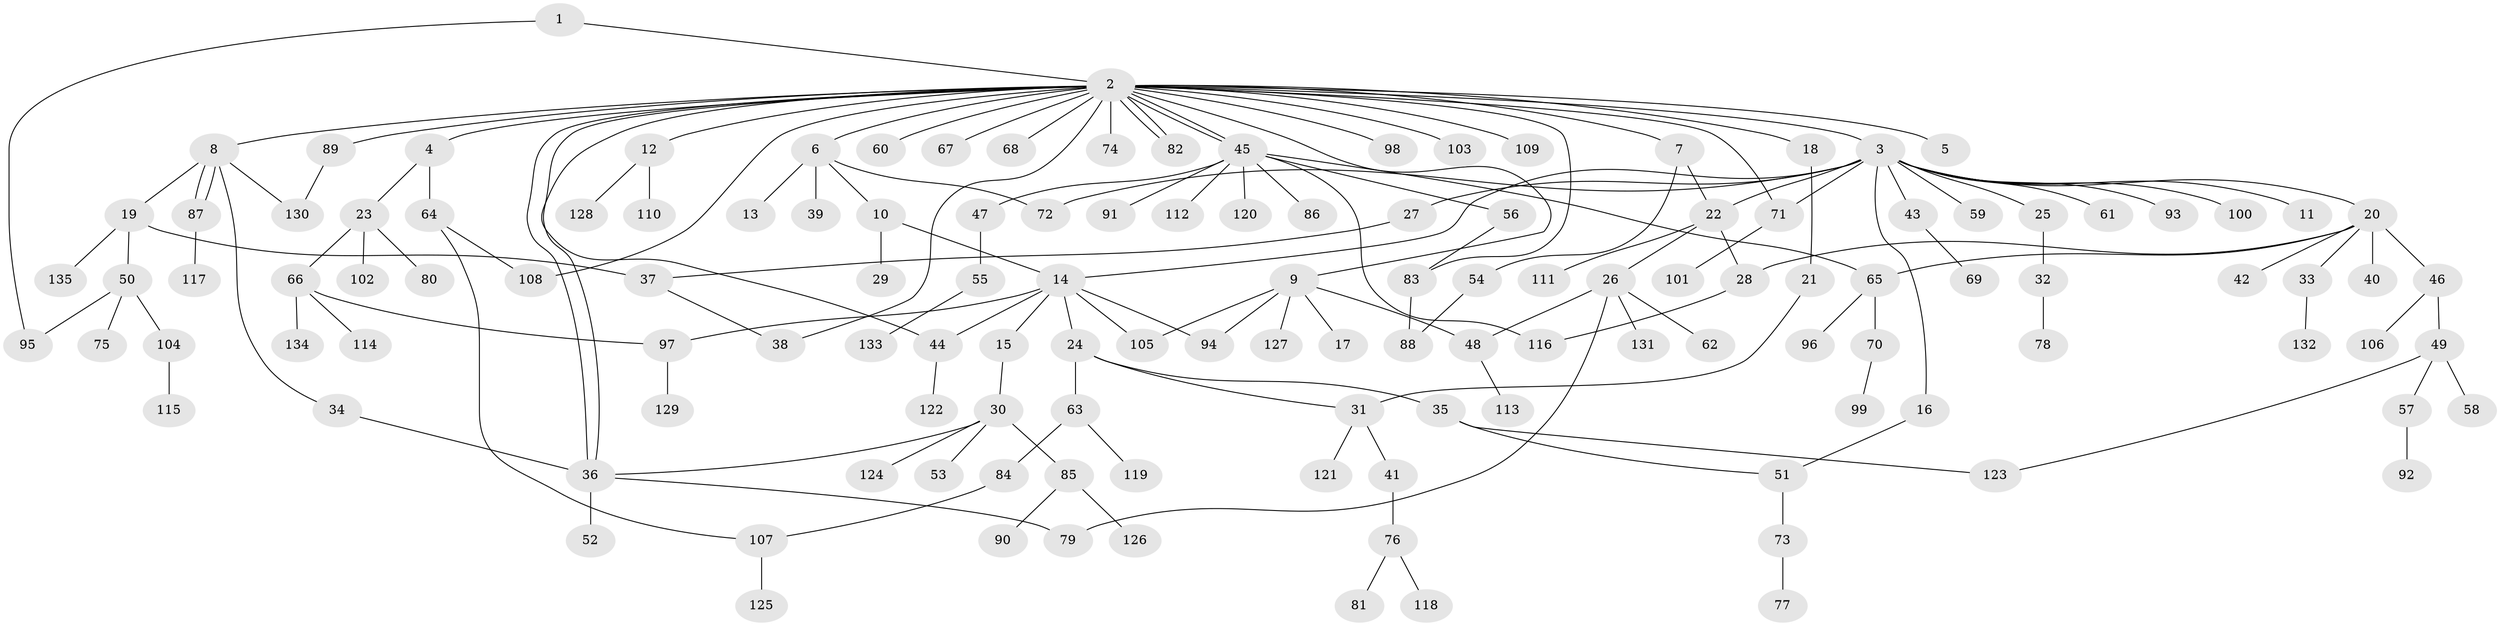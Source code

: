// Generated by graph-tools (version 1.1) at 2025/14/03/09/25 04:14:40]
// undirected, 135 vertices, 164 edges
graph export_dot {
graph [start="1"]
  node [color=gray90,style=filled];
  1;
  2;
  3;
  4;
  5;
  6;
  7;
  8;
  9;
  10;
  11;
  12;
  13;
  14;
  15;
  16;
  17;
  18;
  19;
  20;
  21;
  22;
  23;
  24;
  25;
  26;
  27;
  28;
  29;
  30;
  31;
  32;
  33;
  34;
  35;
  36;
  37;
  38;
  39;
  40;
  41;
  42;
  43;
  44;
  45;
  46;
  47;
  48;
  49;
  50;
  51;
  52;
  53;
  54;
  55;
  56;
  57;
  58;
  59;
  60;
  61;
  62;
  63;
  64;
  65;
  66;
  67;
  68;
  69;
  70;
  71;
  72;
  73;
  74;
  75;
  76;
  77;
  78;
  79;
  80;
  81;
  82;
  83;
  84;
  85;
  86;
  87;
  88;
  89;
  90;
  91;
  92;
  93;
  94;
  95;
  96;
  97;
  98;
  99;
  100;
  101;
  102;
  103;
  104;
  105;
  106;
  107;
  108;
  109;
  110;
  111;
  112;
  113;
  114;
  115;
  116;
  117;
  118;
  119;
  120;
  121;
  122;
  123;
  124;
  125;
  126;
  127;
  128;
  129;
  130;
  131;
  132;
  133;
  134;
  135;
  1 -- 2;
  1 -- 95;
  2 -- 3;
  2 -- 4;
  2 -- 5;
  2 -- 6;
  2 -- 7;
  2 -- 8;
  2 -- 9;
  2 -- 12;
  2 -- 18;
  2 -- 36;
  2 -- 36;
  2 -- 38;
  2 -- 44;
  2 -- 45;
  2 -- 45;
  2 -- 60;
  2 -- 67;
  2 -- 68;
  2 -- 71;
  2 -- 74;
  2 -- 82;
  2 -- 82;
  2 -- 83;
  2 -- 89;
  2 -- 98;
  2 -- 103;
  2 -- 108;
  2 -- 109;
  3 -- 11;
  3 -- 14;
  3 -- 16;
  3 -- 20;
  3 -- 22;
  3 -- 25;
  3 -- 27;
  3 -- 43;
  3 -- 59;
  3 -- 61;
  3 -- 71;
  3 -- 72;
  3 -- 93;
  3 -- 100;
  4 -- 23;
  4 -- 64;
  6 -- 10;
  6 -- 13;
  6 -- 39;
  6 -- 72;
  7 -- 22;
  7 -- 54;
  8 -- 19;
  8 -- 34;
  8 -- 87;
  8 -- 87;
  8 -- 130;
  9 -- 17;
  9 -- 48;
  9 -- 94;
  9 -- 105;
  9 -- 127;
  10 -- 14;
  10 -- 29;
  12 -- 110;
  12 -- 128;
  14 -- 15;
  14 -- 24;
  14 -- 44;
  14 -- 94;
  14 -- 97;
  14 -- 105;
  15 -- 30;
  16 -- 51;
  18 -- 21;
  19 -- 37;
  19 -- 50;
  19 -- 135;
  20 -- 28;
  20 -- 33;
  20 -- 40;
  20 -- 42;
  20 -- 46;
  20 -- 65;
  21 -- 31;
  22 -- 26;
  22 -- 28;
  22 -- 111;
  23 -- 66;
  23 -- 80;
  23 -- 102;
  24 -- 31;
  24 -- 35;
  24 -- 63;
  25 -- 32;
  26 -- 48;
  26 -- 62;
  26 -- 79;
  26 -- 131;
  27 -- 37;
  28 -- 116;
  30 -- 36;
  30 -- 53;
  30 -- 85;
  30 -- 124;
  31 -- 41;
  31 -- 121;
  32 -- 78;
  33 -- 132;
  34 -- 36;
  35 -- 51;
  35 -- 123;
  36 -- 52;
  36 -- 79;
  37 -- 38;
  41 -- 76;
  43 -- 69;
  44 -- 122;
  45 -- 47;
  45 -- 56;
  45 -- 65;
  45 -- 86;
  45 -- 91;
  45 -- 112;
  45 -- 116;
  45 -- 120;
  46 -- 49;
  46 -- 106;
  47 -- 55;
  48 -- 113;
  49 -- 57;
  49 -- 58;
  49 -- 123;
  50 -- 75;
  50 -- 95;
  50 -- 104;
  51 -- 73;
  54 -- 88;
  55 -- 133;
  56 -- 83;
  57 -- 92;
  63 -- 84;
  63 -- 119;
  64 -- 107;
  64 -- 108;
  65 -- 70;
  65 -- 96;
  66 -- 97;
  66 -- 114;
  66 -- 134;
  70 -- 99;
  71 -- 101;
  73 -- 77;
  76 -- 81;
  76 -- 118;
  83 -- 88;
  84 -- 107;
  85 -- 90;
  85 -- 126;
  87 -- 117;
  89 -- 130;
  97 -- 129;
  104 -- 115;
  107 -- 125;
}
